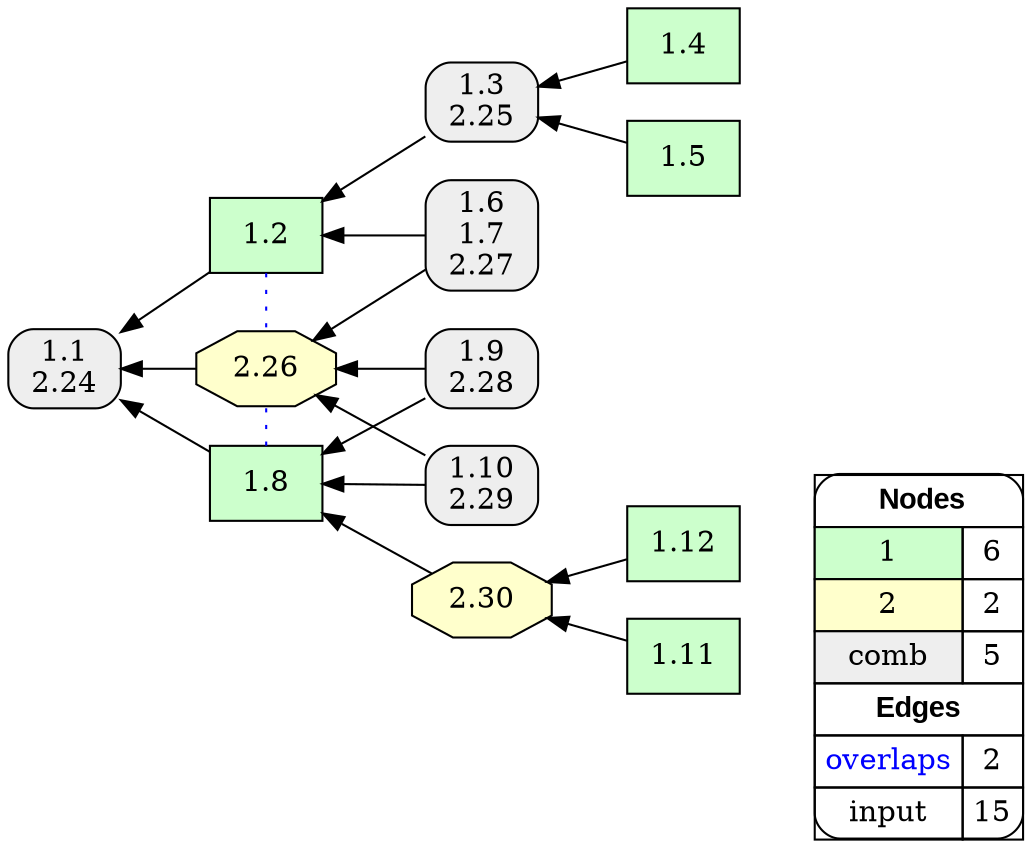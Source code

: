 digraph{
rankdir=RL
node[shape=box style=filled fillcolor="#CCFFCC"] 
"1.4"
"1.5"
"1.2"
"1.8"
"1.12"
"1.11"
node[shape=octagon style=filled fillcolor="#FFFFCC"] 
"2.30"
"2.26"
node[shape=box style="filled,rounded" fillcolor="#EEEEEE"] 
"1.10\n2.29"
"1.1\n2.24"
"1.6\n1.7\n2.27"
"1.9\n2.28"
"1.3\n2.25"
edge[arrowhead=none style=dotted color="#0000FF" constraint=false penwidth=1]
"1.8" -> "2.26"
"1.2" -> "2.26"
edge[arrowhead=normal style=solid color="#000000" constraint=true penwidth=1]
"1.11" -> "2.30"
"1.4" -> "1.3\n2.25"
"1.12" -> "2.30"
"1.8" -> "1.1\n2.24"
"1.9\n2.28" -> "1.8"
"1.2" -> "1.1\n2.24"
"1.5" -> "1.3\n2.25"
"1.3\n2.25" -> "1.2"
"2.26" -> "1.1\n2.24"
"1.9\n2.28" -> "2.26"
"1.10\n2.29" -> "2.26"
"1.6\n1.7\n2.27" -> "2.26"
"1.10\n2.29" -> "1.8"
"2.30" -> "1.8"
"1.6\n1.7\n2.27" -> "1.2"
edge[arrowhead=normal style=dotted color="#000000" constraint=true penwidth=1]
node[shape=box] 
{rank=source Legend [fillcolor= white margin=0 label=< 
 <TABLE BORDER="0" CELLBORDER="1" CELLSPACING="0" CELLPADDING="4"> 
<TR> <TD COLSPAN="2"><font face="Arial Black"> Nodes</font></TD> </TR> 
<TR> 
 <TD bgcolor="#CCFFCC">1</TD> 
 <TD>6</TD> 
 </TR> 
<TR> 
 <TD bgcolor="#FFFFCC">2</TD> 
 <TD>2</TD> 
 </TR> 
<TR> 
 <TD bgcolor="#EEEEEE">comb</TD> 
 <TD>5</TD> 
 </TR> 
<TR> <TD COLSPAN="2"><font face = "Arial Black"> Edges </font></TD> </TR> 
<TR> 
 <TD><font color ="#0000FF">overlaps</font></TD> 
 <TD>2</TD> 
 </TR> 
<TR> 
 <TD><font color ="#000000">input</font></TD> 
 <TD>15</TD> 
 </TR> 
</TABLE> 
 >] } 
}